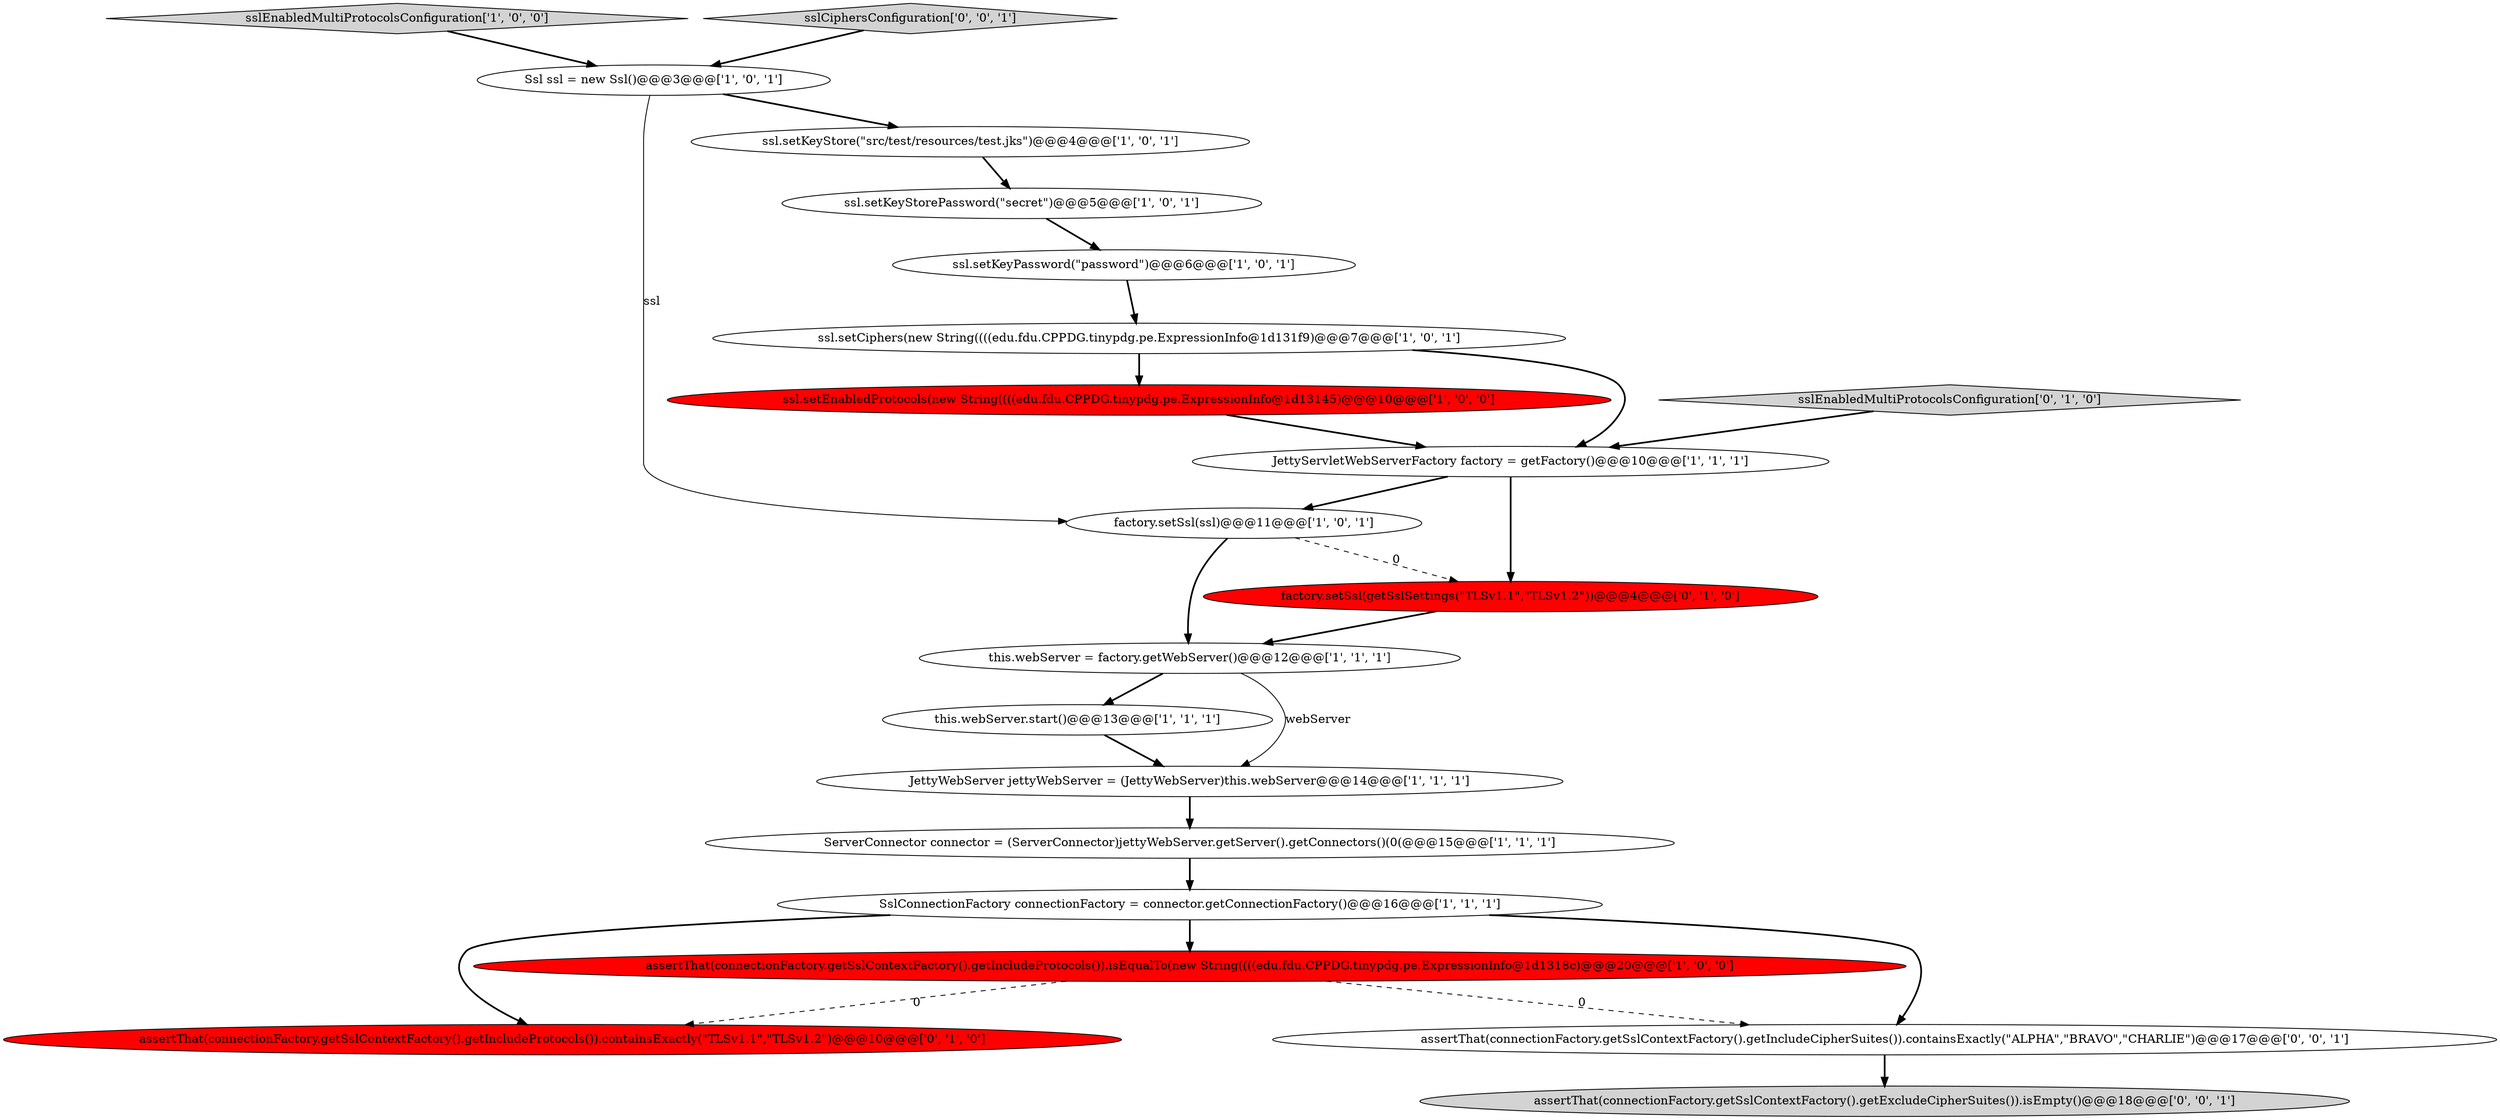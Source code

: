 digraph {
1 [style = filled, label = "assertThat(connectionFactory.getSslContextFactory().getIncludeProtocols()).isEqualTo(new String((((edu.fdu.CPPDG.tinypdg.pe.ExpressionInfo@1d1318c)@@@20@@@['1', '0', '0']", fillcolor = red, shape = ellipse image = "AAA1AAABBB1BBB"];
11 [style = filled, label = "SslConnectionFactory connectionFactory = connector.getConnectionFactory()@@@16@@@['1', '1', '1']", fillcolor = white, shape = ellipse image = "AAA0AAABBB1BBB"];
3 [style = filled, label = "ssl.setKeyStorePassword(\"secret\")@@@5@@@['1', '0', '1']", fillcolor = white, shape = ellipse image = "AAA0AAABBB1BBB"];
19 [style = filled, label = "assertThat(connectionFactory.getSslContextFactory().getExcludeCipherSuites()).isEmpty()@@@18@@@['0', '0', '1']", fillcolor = lightgray, shape = ellipse image = "AAA0AAABBB3BBB"];
17 [style = filled, label = "assertThat(connectionFactory.getSslContextFactory().getIncludeProtocols()).containsExactly(\"TLSv1.1\",\"TLSv1.2\")@@@10@@@['0', '1', '0']", fillcolor = red, shape = ellipse image = "AAA1AAABBB2BBB"];
13 [style = filled, label = "factory.setSsl(ssl)@@@11@@@['1', '0', '1']", fillcolor = white, shape = ellipse image = "AAA0AAABBB1BBB"];
20 [style = filled, label = "assertThat(connectionFactory.getSslContextFactory().getIncludeCipherSuites()).containsExactly(\"ALPHA\",\"BRAVO\",\"CHARLIE\")@@@17@@@['0', '0', '1']", fillcolor = white, shape = ellipse image = "AAA0AAABBB3BBB"];
14 [style = filled, label = "ServerConnector connector = (ServerConnector)jettyWebServer.getServer().getConnectors()(0(@@@15@@@['1', '1', '1']", fillcolor = white, shape = ellipse image = "AAA0AAABBB1BBB"];
4 [style = filled, label = "this.webServer.start()@@@13@@@['1', '1', '1']", fillcolor = white, shape = ellipse image = "AAA0AAABBB1BBB"];
2 [style = filled, label = "JettyWebServer jettyWebServer = (JettyWebServer)this.webServer@@@14@@@['1', '1', '1']", fillcolor = white, shape = ellipse image = "AAA0AAABBB1BBB"];
7 [style = filled, label = "ssl.setKeyStore(\"src/test/resources/test.jks\")@@@4@@@['1', '0', '1']", fillcolor = white, shape = ellipse image = "AAA0AAABBB1BBB"];
0 [style = filled, label = "JettyServletWebServerFactory factory = getFactory()@@@10@@@['1', '1', '1']", fillcolor = white, shape = ellipse image = "AAA0AAABBB1BBB"];
16 [style = filled, label = "factory.setSsl(getSslSettings(\"TLSv1.1\",\"TLSv1.2\"))@@@4@@@['0', '1', '0']", fillcolor = red, shape = ellipse image = "AAA1AAABBB2BBB"];
8 [style = filled, label = "sslEnabledMultiProtocolsConfiguration['1', '0', '0']", fillcolor = lightgray, shape = diamond image = "AAA0AAABBB1BBB"];
15 [style = filled, label = "sslEnabledMultiProtocolsConfiguration['0', '1', '0']", fillcolor = lightgray, shape = diamond image = "AAA0AAABBB2BBB"];
12 [style = filled, label = "ssl.setKeyPassword(\"password\")@@@6@@@['1', '0', '1']", fillcolor = white, shape = ellipse image = "AAA0AAABBB1BBB"];
9 [style = filled, label = "ssl.setCiphers(new String((((edu.fdu.CPPDG.tinypdg.pe.ExpressionInfo@1d131f9)@@@7@@@['1', '0', '1']", fillcolor = white, shape = ellipse image = "AAA0AAABBB1BBB"];
6 [style = filled, label = "Ssl ssl = new Ssl()@@@3@@@['1', '0', '1']", fillcolor = white, shape = ellipse image = "AAA0AAABBB1BBB"];
5 [style = filled, label = "this.webServer = factory.getWebServer()@@@12@@@['1', '1', '1']", fillcolor = white, shape = ellipse image = "AAA0AAABBB1BBB"];
18 [style = filled, label = "sslCiphersConfiguration['0', '0', '1']", fillcolor = lightgray, shape = diamond image = "AAA0AAABBB3BBB"];
10 [style = filled, label = "ssl.setEnabledProtocols(new String((((edu.fdu.CPPDG.tinypdg.pe.ExpressionInfo@1d13145)@@@10@@@['1', '0', '0']", fillcolor = red, shape = ellipse image = "AAA1AAABBB1BBB"];
11->20 [style = bold, label=""];
0->16 [style = bold, label=""];
6->13 [style = solid, label="ssl"];
9->0 [style = bold, label=""];
0->13 [style = bold, label=""];
11->1 [style = bold, label=""];
8->6 [style = bold, label=""];
4->2 [style = bold, label=""];
9->10 [style = bold, label=""];
3->12 [style = bold, label=""];
12->9 [style = bold, label=""];
7->3 [style = bold, label=""];
1->20 [style = dashed, label="0"];
1->17 [style = dashed, label="0"];
18->6 [style = bold, label=""];
15->0 [style = bold, label=""];
5->4 [style = bold, label=""];
2->14 [style = bold, label=""];
10->0 [style = bold, label=""];
13->5 [style = bold, label=""];
16->5 [style = bold, label=""];
11->17 [style = bold, label=""];
6->7 [style = bold, label=""];
20->19 [style = bold, label=""];
14->11 [style = bold, label=""];
5->2 [style = solid, label="webServer"];
13->16 [style = dashed, label="0"];
}
